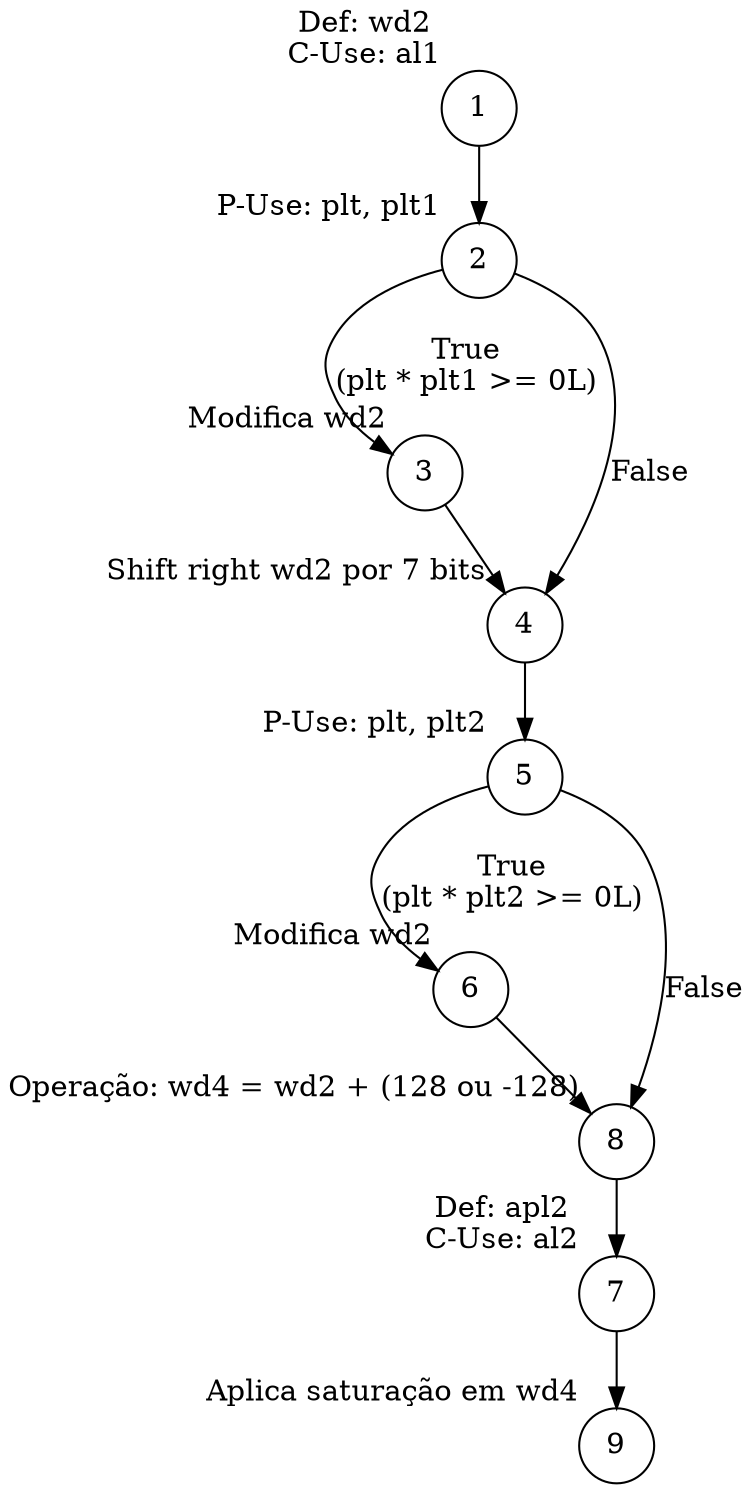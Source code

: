 digraph uppol2 {
    rankdir=TB;
    node [shape=circle];
    
    1 [label="1", xlabel="Def: wd2\nC-Use: al1"];
    2 [label="2", xlabel="P-Use: plt, plt1"];
    3 [label="3", xlabel="Modifica wd2"];
    4 [label="4", xlabel="Shift right wd2 por 7 bits"];
    5 [label="5", xlabel="P-Use: plt, plt2"];
    6 [label="6", xlabel="Modifica wd2"];
    7 [label="7", xlabel="Def: apl2\nC-Use: al2"];
    8 [label="8", xlabel="Operação: wd4 = wd2 + (128 ou -128)"];
    9 [label="9", xlabel="Aplica saturação em wd4"];
    
    1 -> 2;
    2 -> 3 [label="True\n(plt * plt1 >= 0L)"];
    2 -> 4 [label="False"];
    3 -> 4;
    4 -> 5;
    5 -> 6 [label="True\n(plt * plt2 >= 0L)"];
    5 -> 8 [label="False"];
    6 -> 8;
    8 -> 7;
    7 -> 9;
}